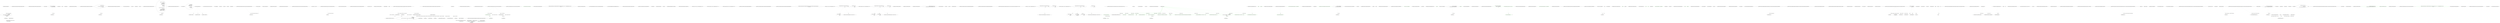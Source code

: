 digraph  {
n49 [label="HangFire.Redis.Tests.RedisConnectionFacts", span=""];
n50 [label="HangFire.Redis.RedisConnection", span=""];
n0 [cluster="HangFire.Redis.Tests.RedisConnectionFacts.GetStateData_ThrowsAnException_WhenJobIdIsNull()", label="Entry HangFire.Redis.Tests.RedisConnectionFacts.GetStateData_ThrowsAnException_WhenJobIdIsNull()", span="10-10"];
n1 [cluster="HangFire.Redis.Tests.RedisConnectionFacts.GetStateData_ThrowsAnException_WhenJobIdIsNull()", label="UseConnection(\r\n                connection => Assert.Throws<ArgumentNullException>(\r\n                    () => connection.GetStateData(null)))", span="12-14"];
n2 [cluster="HangFire.Redis.Tests.RedisConnectionFacts.GetStateData_ThrowsAnException_WhenJobIdIsNull()", label="Exit HangFire.Redis.Tests.RedisConnectionFacts.GetStateData_ThrowsAnException_WhenJobIdIsNull()", span="10-10"];
n3 [cluster="Unk.UseConnection", label="Entry Unk.UseConnection", span=""];
n4 [cluster="lambda expression", label="Entry lambda expression", span="13-14"];
n5 [cluster="lambda expression", label="Assert.Throws<ArgumentNullException>(\r\n                    () => connection.GetStateData(null))", span="13-14"];
n9 [cluster="lambda expression", label="connection.GetStateData(null)", span="14-14"];
n6 [cluster="lambda expression", label="Exit lambda expression", span="13-14"];
n7 [cluster="Unk.>", label="Entry Unk.>", span=""];
n8 [cluster="lambda expression", label="Entry lambda expression", span="14-14"];
n10 [cluster="lambda expression", label="Exit lambda expression", span="14-14"];
n11 [cluster="HangFire.Redis.RedisConnection.GetStateData(string)", label="Entry HangFire.Redis.RedisConnection.GetStateData(string)", span="205-205"];
n12 [cluster="HangFire.Redis.Tests.RedisConnectionFacts.GetStateData_ReturnsNull_WhenJobDoesNotExist()", label="Entry HangFire.Redis.Tests.RedisConnectionFacts.GetStateData_ReturnsNull_WhenJobDoesNotExist()", span="18-18"];
n13 [cluster="HangFire.Redis.Tests.RedisConnectionFacts.GetStateData_ReturnsNull_WhenJobDoesNotExist()", label="UseConnection(connection =>\r\n            {\r\n                var result = connection.GetStateData(''random-id'');\r\n                Assert.Null(result);\r\n            })", span="20-24"];
n14 [cluster="HangFire.Redis.Tests.RedisConnectionFacts.GetStateData_ReturnsNull_WhenJobDoesNotExist()", label="Exit HangFire.Redis.Tests.RedisConnectionFacts.GetStateData_ReturnsNull_WhenJobDoesNotExist()", span="18-18"];
n15 [cluster="lambda expression", label="Entry lambda expression", span="20-24"];
n16 [cluster="lambda expression", label="var result = connection.GetStateData(''random-id'')", span="22-22"];
n17 [cluster="lambda expression", label="Assert.Null(result)", span="23-23"];
n18 [cluster="lambda expression", label="Exit lambda expression", span="20-24"];
n19 [cluster="Unk.Null", label="Entry Unk.Null", span=""];
n20 [cluster="HangFire.Redis.Tests.RedisConnectionFacts.GetStateData_ReturnsCorrectResult()", label="Entry HangFire.Redis.Tests.RedisConnectionFacts.GetStateData_ReturnsCorrectResult()", span="28-28"];
n21 [cluster="HangFire.Redis.Tests.RedisConnectionFacts.GetStateData_ReturnsCorrectResult()", label="UseConnections((redis, connection) =>\r\n            {\r\n                redis.SetRangeInHash(\r\n                    ''hangfire:job:my-job:state'',\r\n                    new Dictionary<string, string>\r\n                    {\r\n                        { ''State'', ''Name'' },\r\n                        { ''Reason'', ''Reason'' },\r\n                        { ''Key'', ''Value'' }\r\n                    });\r\n\r\n                var result = connection.GetStateData(''my-job'');\r\n\r\n                Assert.NotNull(result);\r\n                Assert.Equal(''Name'', result.Name);\r\n                Assert.Equal(''Reason'', result.Reason);\r\n                Assert.Equal(''Value'', result.Data[''Key'']);\r\n            })", span="30-47"];
n22 [cluster="HangFire.Redis.Tests.RedisConnectionFacts.GetStateData_ReturnsCorrectResult()", label="Exit HangFire.Redis.Tests.RedisConnectionFacts.GetStateData_ReturnsCorrectResult()", span="28-28"];
n23 [cluster="Unk.UseConnections", label="Entry Unk.UseConnections", span=""];
n24 [cluster="lambda expression", label="Entry lambda expression", span="30-47"];
n25 [cluster="lambda expression", label="redis.SetRangeInHash(\r\n                    ''hangfire:job:my-job:state'',\r\n                    new Dictionary<string, string>\r\n                    {\r\n                        { ''State'', ''Name'' },\r\n                        { ''Reason'', ''Reason'' },\r\n                        { ''Key'', ''Value'' }\r\n                    })", span="32-39"];
n26 [cluster="lambda expression", label="var result = connection.GetStateData(''my-job'')", span="41-41"];
n32 [cluster="System.Collections.Generic.Dictionary<TKey, TValue>.Dictionary()", label="Entry System.Collections.Generic.Dictionary<TKey, TValue>.Dictionary()", span="0-0"];
n33 [cluster="Unk.SetRangeInHash", label="Entry Unk.SetRangeInHash", span=""];
n27 [cluster="lambda expression", label="Assert.NotNull(result)", span="43-43"];
n28 [cluster="lambda expression", label="Assert.Equal(''Name'', result.Name)", span="44-44"];
n29 [cluster="lambda expression", label="Assert.Equal(''Reason'', result.Reason)", span="45-45"];
n30 [cluster="lambda expression", label="Assert.Equal(''Value'', result.Data[''Key''])", span="46-46"];
n34 [cluster="Unk.NotNull", label="Entry Unk.NotNull", span=""];
n35 [cluster="Unk.Equal", label="Entry Unk.Equal", span=""];
n31 [cluster="lambda expression", label="Exit lambda expression", span="30-47"];
n36 [cluster="HangFire.Redis.Tests.RedisConnectionFacts.UseConnections(System.Action<IRedisClient, HangFire.Redis.RedisConnection>)", label="Entry HangFire.Redis.Tests.RedisConnectionFacts.UseConnections(System.Action<IRedisClient, HangFire.Redis.RedisConnection>)", span="50-50"];
n37 [cluster="HangFire.Redis.Tests.RedisConnectionFacts.UseConnections(System.Action<IRedisClient, HangFire.Redis.RedisConnection>)", label="var redis = RedisUtils.CreateClient()", span="52-52"];
n39 [cluster="HangFire.Redis.Tests.RedisConnectionFacts.UseConnections(System.Action<IRedisClient, HangFire.Redis.RedisConnection>)", label="action(redis, connection)", span="55-55"];
n38 [cluster="HangFire.Redis.Tests.RedisConnectionFacts.UseConnections(System.Action<IRedisClient, HangFire.Redis.RedisConnection>)", label="var connection = new RedisConnection(redis)", span="53-53"];
n41 [cluster="HangFire.Redis.Tests.RedisUtils.CreateClient()", label="Entry HangFire.Redis.Tests.RedisUtils.CreateClient()", span="15-15"];
n42 [cluster="HangFire.Redis.RedisConnection.RedisConnection(IRedisClient)", label="Entry HangFire.Redis.RedisConnection.RedisConnection(IRedisClient)", span="33-33"];
n40 [cluster="HangFire.Redis.Tests.RedisConnectionFacts.UseConnections(System.Action<IRedisClient, HangFire.Redis.RedisConnection>)", label="Exit HangFire.Redis.Tests.RedisConnectionFacts.UseConnections(System.Action<IRedisClient, HangFire.Redis.RedisConnection>)", span="50-50"];
n43 [cluster="System.Action<T1, T2>.Invoke(T1, T2)", label="Entry System.Action<T1, T2>.Invoke(T1, T2)", span="0-0"];
n44 [cluster="HangFire.Redis.Tests.RedisConnectionFacts.UseConnection(System.Action<HangFire.Redis.RedisConnection>)", label="Entry HangFire.Redis.Tests.RedisConnectionFacts.UseConnection(System.Action<HangFire.Redis.RedisConnection>)", span="59-59"];
n45 [cluster="HangFire.Redis.Tests.RedisConnectionFacts.UseConnection(System.Action<HangFire.Redis.RedisConnection>)", label="var connection = new RedisConnection(RedisUtils.CreateClient())", span="61-61"];
n46 [cluster="HangFire.Redis.Tests.RedisConnectionFacts.UseConnection(System.Action<HangFire.Redis.RedisConnection>)", label="action(connection)", span="63-63"];
n47 [cluster="HangFire.Redis.Tests.RedisConnectionFacts.UseConnection(System.Action<HangFire.Redis.RedisConnection>)", label="Exit HangFire.Redis.Tests.RedisConnectionFacts.UseConnection(System.Action<HangFire.Redis.RedisConnection>)", span="59-59"];
n48 [cluster="System.Action<T>.Invoke(T)", label="Entry System.Action<T>.Invoke(T)", span="0-0"];
m1_20 [cluster="HangFire.Tests.States.StatesFeature.ScenarioTearDown()", file="ClientJobDescriptor.cs", label="Exit HangFire.Tests.States.StatesFeature.ScenarioTearDown()", span="56-56"];
m1_30 [cluster="Hangfire.Server.BackgroundProcessExtensions.RunProcess(Hangfire.Server.ILongRunningProcess, Hangfire.Server.BackgroundProcessContext)", file="ClientJobDescriptor.cs", label=OperationCanceledException, span="77-77"];
m1_31 [cluster="Hangfire.Server.BackgroundProcessExtensions.RunProcess(Hangfire.Server.ILongRunningProcess, Hangfire.Server.BackgroundProcessContext)", file="ClientJobDescriptor.cs", label=Exception, span="80-80"];
m1_32 [cluster="Hangfire.Server.BackgroundProcessExtensions.RunProcess(Hangfire.Server.ILongRunningProcess, Hangfire.Server.BackgroundProcessContext)", file="ClientJobDescriptor.cs", label="logger.FatalException(\r\n                    String.Format(\r\n                        ''Fatal error occurred during execution of '{0}' component. It will be stopped. See the exception for details.'',\r\n                        process),\r\n                    ex)", span="82-86"];
m1_33 [cluster="Hangfire.Server.BackgroundProcessExtensions.RunProcess(Hangfire.Server.ILongRunningProcess, Hangfire.Server.BackgroundProcessContext)", file="ClientJobDescriptor.cs", label="logger.DebugFormat(''Server component '{0}' stopped.'', process)", span="89-89"];
m1_34 [cluster="Hangfire.Server.BackgroundProcessExtensions.RunProcess(Hangfire.Server.ILongRunningProcess, Hangfire.Server.BackgroundProcessContext)", file="ClientJobDescriptor.cs", label="Exit Hangfire.Server.BackgroundProcessExtensions.RunProcess(Hangfire.Server.ILongRunningProcess, Hangfire.Server.BackgroundProcessContext)", span="61-61"];
m1_35 [cluster="object.ToString()", file="ClientJobDescriptor.cs", label="Entry object.ToString()", span="0-0"];
m1_36 [cluster="Hangfire.Server.BackgroundProcessExtensions.TrySetThreadName(string)", file="ClientJobDescriptor.cs", label="Entry Hangfire.Server.BackgroundProcessExtensions.TrySetThreadName(string)", span="92-92"];
m1_37 [cluster="Hangfire.Logging.LogProvider.GetLogger(string)", file="ClientJobDescriptor.cs", label="Entry Hangfire.Logging.LogProvider.GetLogger(string)", span="363-363"];
m1_38 [cluster="Hangfire.Logging.ILog.DebugFormat(string, params object[])", file="ClientJobDescriptor.cs", label="Entry Hangfire.Logging.ILog.DebugFormat(string, params object[])", span="122-122"];
m1_25 [cluster="Hangfire.Server.BackgroundProcessExtensions.RunProcess(Hangfire.Server.ILongRunningProcess, Hangfire.Server.BackgroundProcessContext)", file="ClientJobDescriptor.cs", label="Entry Hangfire.Server.BackgroundProcessExtensions.RunProcess(Hangfire.Server.ILongRunningProcess, Hangfire.Server.BackgroundProcessContext)", span="61-61"];
m1_29 [cluster="Hangfire.Server.BackgroundProcessExtensions.RunProcess(Hangfire.Server.ILongRunningProcess, Hangfire.Server.BackgroundProcessContext)", file="ClientJobDescriptor.cs", label="process.Execute(context)", span="75-75"];
m1_0 [cluster="HangFire.Tests.States.StatesFeature.FeatureSetup(Microsoft.VisualStudio.TestTools.UnitTesting.TestContext)", file="ClientJobDescriptor.cs", label="Entry HangFire.Tests.States.StatesFeature.FeatureSetup(Microsoft.VisualStudio.TestTools.UnitTesting.TestContext)", span="30-30"];
m1_6 [cluster="TechTalk.SpecFlow.FeatureInfo.cstr", color=green, community=0, file="ClientJobDescriptor.cs", label="Entry TechTalk.SpecFlow.FeatureInfo.cstr", prediction=0, span=""];
m1_4 [cluster="HangFire.Tests.States.StatesFeature.FeatureSetup(Microsoft.VisualStudio.TestTools.UnitTesting.TestContext)", file="ClientJobDescriptor.cs", label="Exit HangFire.Tests.States.StatesFeature.FeatureSetup(Microsoft.VisualStudio.TestTools.UnitTesting.TestContext)", span="30-30"];
m1_7 [cluster="System.Globalization.CultureInfo.CultureInfo(string)", color=green, community=0, file="ClientJobDescriptor.cs", label="Entry System.Globalization.CultureInfo.CultureInfo(string)", prediction=1, span="0-0"];
m1_8 [cluster="Unk.OnFeatureStart", file="ClientJobDescriptor.cs", label="Entry Unk.OnFeatureStart", span=""];
m1_1 [cluster="HangFire.Tests.States.StatesFeature.FeatureSetup(Microsoft.VisualStudio.TestTools.UnitTesting.TestContext)", file="ClientJobDescriptor.cs", label="testRunner = TechTalk.SpecFlow.TestRunnerManager.GetTestRunner()", span="32-32"];
m1_3 [cluster="HangFire.Tests.States.StatesFeature.FeatureSetup(Microsoft.VisualStudio.TestTools.UnitTesting.TestContext)", file="ClientJobDescriptor.cs", label="testRunner.OnFeatureStart(featureInfo)", span="35-35"];
m1_5 [cluster="Unk.GetTestRunner", file="ClientJobDescriptor.cs", label="Entry Unk.GetTestRunner", span=""];
m1_2 [cluster="HangFire.Tests.States.StatesFeature.FeatureSetup(Microsoft.VisualStudio.TestTools.UnitTesting.TestContext)", file="ClientJobDescriptor.cs", label="TechTalk.SpecFlow.FeatureInfo featureInfo = new TechTalk.SpecFlow.FeatureInfo(new System.Globalization.CultureInfo(''en-US''), ''States'', '''', ProgrammingLanguage.CSharp, new string[] {\r\n                        ''redis''})", span="33-34"];
m1_9 [cluster="HangFire.Tests.States.StatesFeature.FeatureTearDown()", file="ClientJobDescriptor.cs", label="Entry HangFire.Tests.States.StatesFeature.FeatureTearDown()", span="39-39"];
m1_21 [cluster="System.Threading.Tasks.TaskFactory.StartNew(System.Action, System.Threading.Tasks.TaskCreationOptions)", file="ClientJobDescriptor.cs", label="Entry System.Threading.Tasks.TaskFactory.StartNew(System.Action, System.Threading.Tasks.TaskCreationOptions)", span="0-0"];
m1_10 [cluster="System.ArgumentOutOfRangeException.ArgumentOutOfRangeException(string, string)", file="ClientJobDescriptor.cs", label="Entry System.ArgumentOutOfRangeException.ArgumentOutOfRangeException(string, string)", span="0-0"];
m1_11 [cluster="Hangfire.Server.IBackgroundProcess.Execute(Hangfire.Server.BackgroundProcessContext)", file="ClientJobDescriptor.cs", label="Entry Hangfire.Server.IBackgroundProcess.Execute(Hangfire.Server.BackgroundProcessContext)", span="24-24"];
m1_12 [cluster="Hangfire.Server.IServerComponent.Execute(System.Threading.CancellationToken)", file="ClientJobDescriptor.cs", label="Entry Hangfire.Server.IServerComponent.Execute(System.Threading.CancellationToken)", span="22-22"];
m1_22 [cluster="lambda expression", file="ClientJobDescriptor.cs", label="Entry lambda expression", span="57-57"];
m1_23 [cluster="lambda expression", file="ClientJobDescriptor.cs", label="RunProcess(process, context)", span="57-57"];
m1_24 [cluster="lambda expression", file="ClientJobDescriptor.cs", label="Exit lambda expression", span="57-57"];
m1_39 [cluster="TechTalk.SpecFlow.ScenarioInfo.cstr", file="ClientJobDescriptor.cs", label="Entry TechTalk.SpecFlow.ScenarioInfo.cstr", span=""];
m1_40 [cluster="Unk.Given", file="ClientJobDescriptor.cs", label="Entry Unk.Given", span=""];
m1_41 [cluster="Hangfire.Logging.ILog.FatalException(string, System.Exception)", file="ClientJobDescriptor.cs", label="Entry Hangfire.Logging.ILog.FatalException(string, System.Exception)", span="188-188"];
m1_44 [cluster="Hangfire.Server.BackgroundProcessExtensions.TrySetThreadName(string)", file="ClientJobDescriptor.cs", label="Exit Hangfire.Server.BackgroundProcessExtensions.TrySetThreadName(string)", span="92-92"];
m1_45 [cluster="HangFire.Tests.States.StatesFeature.StateSApplyMethodIsBeingCalledWhileApplyingTheState()", file="ClientJobDescriptor.cs", label="Hangfire.Server.ILongRunningProcess", span=""];
m1_46 [cluster="HangFire.Tests.States.StatesFeature.StateSApplyMethodIsBeingCalledWhileApplyingTheState()", file="ClientJobDescriptor.cs", label="Hangfire.Server.BackgroundProcessContext", span=""];
m1_47 [cluster="HangFire.Tests.States.StatesFeature.StateSApplyMethodIsBeingCalledWhileApplyingTheState()", file="ClientJobDescriptor.cs", label="testRunner.Given(''a \'Test\' state'', ((string)(null)), ((TechTalk.SpecFlow.Table)(null)), ''Given '')", span="102-102"];
m1_48 [cluster="HangFire.Tests.States.StatesFeature.StateSApplyMethodIsBeingCalledWhileApplyingTheState()", file="ClientJobDescriptor.cs", label="testRunner.When(''I apply the state'', ((string)(null)), ((TechTalk.SpecFlow.Table)(null)), ''When '')", span="104-104"];
m1_49 [cluster="HangFire.Tests.States.StatesFeature.StateSApplyMethodIsBeingCalledWhileApplyingTheState()", file="ClientJobDescriptor.cs", label="testRunner.Then(''Apply method has called'', ((string)(null)), ((TechTalk.SpecFlow.Table)(null)), ''Then '')", span="106-106"];
m1_50 [cluster="HangFire.Tests.States.StatesFeature.StateSApplyMethodIsBeingCalledWhileApplyingTheState()", file="ClientJobDescriptor.cs", label="this.ScenarioCleanup()", span="108-108"];
m1_51 [cluster="HangFire.Tests.States.StatesFeature.StateSApplyMethodIsBeingCalledWhileApplyingTheState()", file="ClientJobDescriptor.cs", label="Exit HangFire.Tests.States.StatesFeature.StateSApplyMethodIsBeingCalledWhileApplyingTheState()", span="96-96"];
m1_67 [cluster="HangFire.Tests.States.StatesFeature.TheJobSStateEntryShouldContainTheCorrespondingValuesAfterApplyingTheState()", file="ClientJobDescriptor.cs", label="Exit HangFire.Tests.States.StatesFeature.TheJobSStateEntryShouldContainTheCorrespondingValuesAfterApplyingTheState()", span="116-116"];
m1_52 [cluster="HangFire.Tests.States.StatesFeature.TheJobSStateEntryShouldContainTheCorrespondingValuesAfterApplyingTheState()", file="ClientJobDescriptor.cs", label="Entry HangFire.Tests.States.StatesFeature.TheJobSStateEntryShouldContainTheCorrespondingValuesAfterApplyingTheState()", span="116-116"];
m1_53 [cluster="HangFire.Tests.States.StatesFeature.TheJobSStateEntryShouldContainTheCorrespondingValuesAfterApplyingTheState()", file="ClientJobDescriptor.cs", label="TechTalk.SpecFlow.ScenarioInfo scenarioInfo = new TechTalk.SpecFlow.ScenarioInfo(''The job\'s state entry should contain the corresponding values after applying the '' +\r\n                    ''state'', ((string[])(null)))", span="118-119"];
m1_54 [cluster="HangFire.Tests.States.StatesFeature.TheJobSStateEntryShouldContainTheCorrespondingValuesAfterApplyingTheState()", file="ClientJobDescriptor.cs", label="this.ScenarioSetup(scenarioInfo)", span="121-121"];
m1_55 [cluster="HangFire.Tests.States.StatesFeature.TheJobSStateEntryShouldContainTheCorrespondingValuesAfterApplyingTheState()", file="ClientJobDescriptor.cs", label="testRunner.Given(''a job'', ((string)(null)), ((TechTalk.SpecFlow.Table)(null)), ''Given '')", span="123-123"];
m1_56 [cluster="HangFire.Tests.States.StatesFeature.TheJobSStateEntryShouldContainTheCorrespondingValuesAfterApplyingTheState()", file="ClientJobDescriptor.cs", label="TechTalk.SpecFlow.Table table1 = new TechTalk.SpecFlow.Table(new string[] {\r\n                        ''Name'',\r\n                        ''Value''})", span="125-127"];
m1_57 [cluster="HangFire.Tests.States.StatesFeature.TheJobSStateEntryShouldContainTheCorrespondingValuesAfterApplyingTheState()", file="ClientJobDescriptor.cs", label="table1.AddRow(new string[] {\r\n                        ''Property1'',\r\n                        ''Value1''})", span="128-130"];
m1_58 [cluster="HangFire.Tests.States.StatesFeature.TheJobSStateEntryShouldContainTheCorrespondingValuesAfterApplyingTheState()", file="ClientJobDescriptor.cs", label="table1.AddRow(new string[] {\r\n                        ''Property2'',\r\n                        ''Value2''})", span="131-133"];
m1_59 [cluster="HangFire.Tests.States.StatesFeature.TheJobSStateEntryShouldContainTheCorrespondingValuesAfterApplyingTheState()", file="ClientJobDescriptor.cs", label="testRunner.And(''a \'Test\' state with the following properties:'', ((string)(null)), table1, ''And '')", span="135-135"];
m1_60 [cluster="HangFire.Tests.States.StatesFeature.TheJobSStateEntryShouldContainTheCorrespondingValuesAfterApplyingTheState()", file="ClientJobDescriptor.cs", label="testRunner.When(''I apply the state'', ((string)(null)), ((TechTalk.SpecFlow.Table)(null)), ''When '')", span="137-137"];
m1_61 [cluster="HangFire.Tests.States.StatesFeature.TheJobSStateEntryShouldContainTheCorrespondingValuesAfterApplyingTheState()", file="ClientJobDescriptor.cs", label="TechTalk.SpecFlow.Table table2 = new TechTalk.SpecFlow.Table(new string[] {\r\n                        ''Name'',\r\n                        ''Value''})", span="139-141"];
m1_62 [cluster="HangFire.Tests.States.StatesFeature.TheJobSStateEntryShouldContainTheCorrespondingValuesAfterApplyingTheState()", file="ClientJobDescriptor.cs", label="table2.AddRow(new string[] {\r\n                        ''State'',\r\n                        ''Test''})", span="142-144"];
m1_63 [cluster="HangFire.Tests.States.StatesFeature.TheJobSStateEntryShouldContainTheCorrespondingValuesAfterApplyingTheState()", file="ClientJobDescriptor.cs", label="table2.AddRow(new string[] {\r\n                        ''Property1'',\r\n                        ''Value1''})", span="145-147"];
m1_64 [cluster="HangFire.Tests.States.StatesFeature.TheJobSStateEntryShouldContainTheCorrespondingValuesAfterApplyingTheState()", file="ClientJobDescriptor.cs", label="table2.AddRow(new string[] {\r\n                        ''Property2'',\r\n                        ''Value2''})", span="148-150"];
m1_65 [cluster="HangFire.Tests.States.StatesFeature.TheJobSStateEntryShouldContainTheCorrespondingValuesAfterApplyingTheState()", file="ClientJobDescriptor.cs", label="testRunner.Then(''the job\'s state entry contains the following items:'', ((string)(null)), table2, ''Then '')", span="152-152"];
m1_66 [cluster="HangFire.Tests.States.StatesFeature.TheJobSStateEntryShouldContainTheCorrespondingValuesAfterApplyingTheState()", file="ClientJobDescriptor.cs", label="this.ScenarioCleanup()", span="154-154"];
m1_26 [cluster="HangFire.Tests.States.StatesFeature.ScenarioCleanup()", file="ClientJobDescriptor.cs", label="Entry HangFire.Tests.States.StatesFeature.ScenarioCleanup()", span="66-66"];
m1_27 [cluster="HangFire.Tests.States.StatesFeature.ScenarioCleanup()", file="ClientJobDescriptor.cs", label="testRunner.CollectScenarioErrors()", span="68-68"];
m1_28 [cluster="HangFire.Tests.States.StatesFeature.ScenarioCleanup()", file="ClientJobDescriptor.cs", label="Exit HangFire.Tests.States.StatesFeature.ScenarioCleanup()", span="66-66"];
m1_13 [cluster="Hangfire.Server.BackgroundProcessExtensions.CreateTask(Hangfire.Server.ILongRunningProcess, Hangfire.Server.BackgroundProcessContext)", file="ClientJobDescriptor.cs", label="Entry Hangfire.Server.BackgroundProcessExtensions.CreateTask(Hangfire.Server.ILongRunningProcess, Hangfire.Server.BackgroundProcessContext)", span="48-48"];
m1_17 [cluster="HangFire.Tests.States.StatesFeature.TestInitialize()", file="ClientJobDescriptor.cs", label="Exit HangFire.Tests.States.StatesFeature.TestInitialize()", span="46-46"];
m1_16 [cluster="HangFire.Tests.States.StatesFeature.TestInitialize()", file="ClientJobDescriptor.cs", label="HangFire.Tests.States.StatesFeature.FeatureSetup(null)", span="51-51"];
m1_14 [cluster="HangFire.Tests.States.StatesFeature.TestInitialize()", file="ClientJobDescriptor.cs", label="Entry HangFire.Tests.States.StatesFeature.TestInitialize()", span="46-46"];
m1_18 [cluster="HangFire.Tests.States.StatesFeature.ScenarioTearDown()", file="ClientJobDescriptor.cs", label="Entry HangFire.Tests.States.StatesFeature.ScenarioTearDown()", span="56-56"];
m1_15 [cluster="HangFire.Tests.States.StatesFeature.TestInitialize()", file="ClientJobDescriptor.cs", label="((TechTalk.SpecFlow.FeatureContext.Current != null) \r\n                        && (TechTalk.SpecFlow.FeatureContext.Current.FeatureInfo.Title != ''States''))", span="48-49"];
m1_42 [cluster="Hangfire.Server.BackgroundProcessExtensions.TrySetThreadName(string)", file="ClientJobDescriptor.cs", label="Thread.CurrentThread.Name = name", span="96-96"];
m1_69 [cluster="Unk.AddRow", file="ClientJobDescriptor.cs", label="Entry Unk.AddRow", span=""];
m1_43 [cluster="Unk.Then", file="ClientJobDescriptor.cs", label="Entry Unk.Then", span=""];
m1_68 [cluster="TechTalk.SpecFlow.Table.cstr", file="ClientJobDescriptor.cs", label="Entry TechTalk.SpecFlow.Table.cstr", span=""];
m1_85 [cluster="HangFire.Tests.States.StatesFeature.TheJobSHistoryListShouldContainTheHistoryEntryAfterApplyingTheState()", file="ClientJobDescriptor.cs", label="Exit HangFire.Tests.States.StatesFeature.TheJobSHistoryListShouldContainTheHistoryEntryAfterApplyingTheState()", span="161-161"];
m1_70 [cluster="HangFire.Tests.States.StatesFeature.TheJobSHistoryListShouldContainTheHistoryEntryAfterApplyingTheState()", file="ClientJobDescriptor.cs", label="Entry HangFire.Tests.States.StatesFeature.TheJobSHistoryListShouldContainTheHistoryEntryAfterApplyingTheState()", span="161-161"];
m1_71 [cluster="HangFire.Tests.States.StatesFeature.TheJobSHistoryListShouldContainTheHistoryEntryAfterApplyingTheState()", file="ClientJobDescriptor.cs", label="TechTalk.SpecFlow.ScenarioInfo scenarioInfo = new TechTalk.SpecFlow.ScenarioInfo(''The job\'s history list should contain the history entry after applying the state'', ((string[])(null)))", span="163-163"];
m1_72 [cluster="HangFire.Tests.States.StatesFeature.TheJobSHistoryListShouldContainTheHistoryEntryAfterApplyingTheState()", file="ClientJobDescriptor.cs", label="this.ScenarioSetup(scenarioInfo)", span="165-165"];
m1_73 [cluster="HangFire.Tests.States.StatesFeature.TheJobSHistoryListShouldContainTheHistoryEntryAfterApplyingTheState()", file="ClientJobDescriptor.cs", label="testRunner.Given(''a job'', ((string)(null)), ((TechTalk.SpecFlow.Table)(null)), ''Given '')", span="167-167"];
m1_74 [cluster="HangFire.Tests.States.StatesFeature.TheJobSHistoryListShouldContainTheHistoryEntryAfterApplyingTheState()", file="ClientJobDescriptor.cs", label="TechTalk.SpecFlow.Table table3 = new TechTalk.SpecFlow.Table(new string[] {\r\n                        ''Name'',\r\n                        ''Value''})", span="169-171"];
m1_75 [cluster="HangFire.Tests.States.StatesFeature.TheJobSHistoryListShouldContainTheHistoryEntryAfterApplyingTheState()", file="ClientJobDescriptor.cs", label="table3.AddRow(new string[] {\r\n                        ''Property'',\r\n                        ''Value''})", span="172-174"];
m1_76 [cluster="HangFire.Tests.States.StatesFeature.TheJobSHistoryListShouldContainTheHistoryEntryAfterApplyingTheState()", file="ClientJobDescriptor.cs", label="testRunner.And(''a \'Test\' state with the following properties:'', ((string)(null)), table3, ''And '')", span="176-176"];
m1_77 [cluster="HangFire.Tests.States.StatesFeature.TheJobSHistoryListShouldContainTheHistoryEntryAfterApplyingTheState()", file="ClientJobDescriptor.cs", label="testRunner.When(''I apply the state'', ((string)(null)), ((TechTalk.SpecFlow.Table)(null)), ''When '')", span="178-178"];
m1_78 [cluster="HangFire.Tests.States.StatesFeature.TheJobSHistoryListShouldContainTheHistoryEntryAfterApplyingTheState()", file="ClientJobDescriptor.cs", label="TechTalk.SpecFlow.Table table4 = new TechTalk.SpecFlow.Table(new string[] {\r\n                        ''Name'',\r\n                        ''Value''})", span="180-182"];
m1_79 [cluster="HangFire.Tests.States.StatesFeature.TheJobSHistoryListShouldContainTheHistoryEntryAfterApplyingTheState()", file="ClientJobDescriptor.cs", label="table4.AddRow(new string[] {\r\n                        ''State'',\r\n                        ''Test''})", span="183-185"];
m1_80 [cluster="HangFire.Tests.States.StatesFeature.TheJobSHistoryListShouldContainTheHistoryEntryAfterApplyingTheState()", file="ClientJobDescriptor.cs", label="table4.AddRow(new string[] {\r\n                        ''Reason'',\r\n                        ''SomeReason''})", span="186-188"];
m1_81 [cluster="HangFire.Tests.States.StatesFeature.TheJobSHistoryListShouldContainTheHistoryEntryAfterApplyingTheState()", file="ClientJobDescriptor.cs", label="table4.AddRow(new string[] {\r\n                        ''CreatedAt'',\r\n                        ''<UtcNow timestamp>''})", span="189-191"];
m1_82 [cluster="HangFire.Tests.States.StatesFeature.TheJobSHistoryListShouldContainTheHistoryEntryAfterApplyingTheState()", file="ClientJobDescriptor.cs", label="table4.AddRow(new string[] {\r\n                        ''Property'',\r\n                        ''Value''})", span="192-194"];
m1_83 [cluster="HangFire.Tests.States.StatesFeature.TheJobSHistoryListShouldContainTheHistoryEntryAfterApplyingTheState()", file="ClientJobDescriptor.cs", label="testRunner.Then(''the last history entry contains the following items:'', ((string)(null)), table4, ''Then '')", span="196-196"];
m1_84 [cluster="HangFire.Tests.States.StatesFeature.TheJobSHistoryListShouldContainTheHistoryEntryAfterApplyingTheState()", file="ClientJobDescriptor.cs", label="this.ScenarioCleanup()", span="198-198"];
m1_86 [file="ClientJobDescriptor.cs", label="HangFire.Tests.States.StatesFeature", span=""];
m2_49 [cluster="HangFire.Client.JobClient.CreateJob(string, System.Type, HangFire.States.JobState, System.Collections.Generic.IDictionary<string, string>)", file="ClientSteps.cs", label="Entry HangFire.Client.JobClient.CreateJob(string, System.Type, HangFire.States.JobState, System.Collections.Generic.IDictionary<string, string>)", span="33-33"];
m2_85 [cluster="Unk.Apply", file="ClientSteps.cs", label="Entry Unk.Apply", span=""];
m2_64 [cluster="Unk.GetAllEntriesFromHash", file="ClientSteps.cs", label="Entry Unk.GetAllEntriesFromHash", span=""];
m2_59 [cluster="Unk.IsTrue", file="ClientSteps.cs", label="Entry Unk.IsTrue", span=""];
m2_34 [cluster="HangFire.Tests.ClientSteps.WhenICreateAJobWithAnEmptyId()", file="ClientSteps.cs", label="Entry HangFire.Tests.ClientSteps.WhenICreateAJobWithAnEmptyId()", span="49-49"];
m2_35 [cluster="HangFire.Tests.ClientSteps.WhenICreateAJobWithAnEmptyId()", color=green, community=0, file="ClientSteps.cs", label="_client.CreateJob(null, typeof (TestJob), new Mock<JobState>(''1'').Object, null)", prediction=2, span="53-53"];
m2_36 [cluster="HangFire.Tests.ClientSteps.WhenICreateAJobWithAnEmptyId()", color=green, community=1, file="ClientSteps.cs", label=Exception, prediction=3, span="55-55"];
m2_37 [cluster="HangFire.Tests.ClientSteps.WhenICreateAJobWithAnEmptyId()", color=green, community=0, file="ClientSteps.cs", label="_exception = ex", prediction=4, span="57-57"];
m2_38 [cluster="HangFire.Tests.ClientSteps.WhenICreateAJobWithAnEmptyId()", file="ClientSteps.cs", label="Exit HangFire.Tests.ClientSteps.WhenICreateAJobWithAnEmptyId()", span="49-49"];
m2_60 [cluster="HangFire.Tests.ClientSteps.ThenItHasTheFollowingParameters(Table)", file="ClientSteps.cs", label="Entry HangFire.Tests.ClientSteps.ThenItHasTheFollowingParameters(Table)", span="107-107"];
m2_61 [cluster="HangFire.Tests.ClientSteps.ThenItHasTheFollowingParameters(Table)", color=green, community=0, file="ClientSteps.cs", label="var job = Redis.Client.GetAllEntriesFromHash(''hangfire:job:'' + JobSteps.DefaultJobId)", prediction=5, span="109-109"];
m2_62 [cluster="HangFire.Tests.ClientSteps.ThenItHasTheFollowingParameters(Table)", color=green, community=0, file="ClientSteps.cs", label="DictionaryAssert.ContainsFollowingItems(table, job)", prediction=6, span="110-110"];
m2_63 [cluster="HangFire.Tests.ClientSteps.ThenItHasTheFollowingParameters(Table)", file="ClientSteps.cs", label="Exit HangFire.Tests.ClientSteps.ThenItHasTheFollowingParameters(Table)", span="107-107"];
m2_22 [cluster="lambda expression", file="ClientSteps.cs", label="Exit lambda expression", span="28-28"];
m2_23 [cluster="System.TimeSpan.FromSeconds(double)", color=green, community=0, file="ClientSteps.cs", label="Entry System.TimeSpan.FromSeconds(double)", prediction=2, span="0-0"];
m2_24 [cluster="HangFire.SqlServer.Tests.StorageOptionsFacts.Set_QueuePollInterval_SetsTheValue()", color=green, community=0, file="ClientSteps.cs", label="Entry HangFire.SqlServer.Tests.StorageOptionsFacts.Set_QueuePollInterval_SetsTheValue()", prediction=8, span="32-32"];
m2_10 [cluster="HangFire.SqlServer.Tests.StorageOptionsFacts.Set_QueuePollInterval_ShouldThrowAnException_WhenGivenIntervalIsEqualToZero()", file="ClientSteps.cs", label="Assert.Throws<ArgumentException>(\r\n                () => options.QueuePollInterval = TimeSpan.Zero)", span="19-20"];
m2_77 [cluster="System.Collections.Generic.Dictionary<TKey, TValue>.ContainsKey(TKey)", file="ClientSteps.cs", label="Entry System.Collections.Generic.Dictionary<TKey, TValue>.ContainsKey(TKey)", span="0-0"];
m2_12 [cluster="Unk.Returns", file="ClientSteps.cs", label="Entry Unk.Returns", span=""];
m2_50 [cluster="HangFire.Tests.ClientSteps.WhenICreateAJobWithTheIncorrectType()", file="ClientSteps.cs", label="Entry HangFire.Tests.ClientSteps.WhenICreateAJobWithTheIncorrectType()", span="88-88"];
m2_51 [cluster="HangFire.Tests.ClientSteps.WhenICreateAJobWithTheIncorrectType()", file="ClientSteps.cs", label="_client.CreateJob(JobSteps.DefaultJobId, typeof(ClientSteps), null, null)", span="92-92"];
m2_53 [cluster="HangFire.Tests.ClientSteps.WhenICreateAJobWithTheIncorrectType()", file="ClientSteps.cs", label="_exception = ex", span="96-96"];
m2_52 [cluster="HangFire.Tests.ClientSteps.WhenICreateAJobWithTheIncorrectType()", file="ClientSteps.cs", label=Exception, span="94-94"];
m2_54 [cluster="HangFire.Tests.ClientSteps.WhenICreateAJobWithTheIncorrectType()", file="ClientSteps.cs", label="Exit HangFire.Tests.ClientSteps.WhenICreateAJobWithTheIncorrectType()", span="88-88"];
m2_0 [cluster="HangFire.SqlServer.Tests.StorageOptionsFacts.Ctor_SetsTheDefaultOptions()", file="ClientSteps.cs", label="Entry HangFire.SqlServer.Tests.StorageOptionsFacts.Ctor_SetsTheDefaultOptions()", span="8-8"];
m2_1 [cluster="HangFire.SqlServer.Tests.StorageOptionsFacts.Ctor_SetsTheDefaultOptions()", color=green, community=0, file="ClientSteps.cs", label="var options = new SqlServerStorageOptions()", prediction=9, span="10-10"];
m2_2 [cluster="HangFire.SqlServer.Tests.StorageOptionsFacts.Ctor_SetsTheDefaultOptions()", file="ClientSteps.cs", label="Assert.NotEqual(0, options.QueuePollInterval.TotalSeconds)", span="11-11"];
m2_76 [cluster="Unk.AreEqual", file="ClientSteps.cs", label="Entry Unk.AreEqual", span=""];
m2_86 [cluster="HangFire.Tests.ClientSteps.ThenAnExceptionIsThrown(string)", file="ClientSteps.cs", label="Entry HangFire.Tests.ClientSteps.ThenAnExceptionIsThrown(string)", span="138-138"];
m2_87 [cluster="HangFire.Tests.ClientSteps.ThenAnExceptionIsThrown(string)", color=green, community=0, file="ClientSteps.cs", label="Assert.IsNotNull(_exception)", prediction=2, span="140-140"];
m2_88 [cluster="HangFire.Tests.ClientSteps.ThenAnExceptionIsThrown(string)", color=green, community=0, file="ClientSteps.cs", label="Assert.IsInstanceOfType(_exception, Type.GetType(exceptionType, true))", prediction=2, span="141-141"];
m2_89 [cluster="HangFire.Tests.ClientSteps.ThenAnExceptionIsThrown(string)", file="ClientSteps.cs", label="Exit HangFire.Tests.ClientSteps.ThenAnExceptionIsThrown(string)", span="138-138"];
m2_16 [cluster="lambda expression", color=green, community=0, file="ClientSteps.cs", label="x.StateName", prediction=12, span="31-31"];
m2_17 [cluster="HangFire.SqlServer.Tests.StorageOptionsFacts.Set_QueuePollInterval_ShouldThrowAnException_WhenGivenIntervalIsNegative()", file="ClientSteps.cs", label="var options = new SqlServerStorageOptions()", span="26-26"];
m2_18 [cluster="HangFire.SqlServer.Tests.StorageOptionsFacts.Set_QueuePollInterval_ShouldThrowAnException_WhenGivenIntervalIsNegative()", file="ClientSteps.cs", label="Assert.Throws<ArgumentException>(\r\n                () => options.QueuePollInterval = TimeSpan.FromSeconds(-1))", span="27-28"];
m2_19 [cluster="lambda expression", color=green, community=0, file="ClientSteps.cs", label="x.GetProperties()", prediction=13, span="32-32"];
m2_28 [cluster="lambda expression", file="ClientSteps.cs", label="Entry lambda expression", span="44-44"];
m2_3 [cluster="HangFire.SqlServer.Tests.StorageOptionsFacts.Ctor_SetsTheDefaultOptions()", file="ClientSteps.cs", label="Assert.True(options.PrepareSchemaIfNecessary)", span="12-12"];
m2_21 [cluster="lambda expression", file="ClientSteps.cs", label="options.QueuePollInterval = TimeSpan.FromSeconds(-1)", span="28-28"];
m2_13 [cluster="lambda expression", file="ClientSteps.cs", label="Entry lambda expression", span="20-20"];
m2_66 [cluster="HangFire.Tests.ClientSteps.ThenTheJobContainsAllOfTheAboveArguments()", file="ClientSteps.cs", label="Entry HangFire.Tests.ClientSteps.ThenTheJobContainsAllOfTheAboveArguments()", span="114-114"];
m2_67 [cluster="HangFire.Tests.ClientSteps.ThenTheJobContainsAllOfTheAboveArguments()", color=green, community=0, file="ClientSteps.cs", label="var argsJson = Redis.Client.GetValueFromHash(\r\n                ''hangfire:job:'' + JobSteps.DefaultJobId,\r\n                ''Args'')", prediction=14, span="116-118"];
m2_68 [cluster="HangFire.Tests.ClientSteps.ThenTheJobContainsAllOfTheAboveArguments()", color=green, community=0, file="ClientSteps.cs", label="var args = JobHelper.FromJson<Dictionary<string, string>>(argsJson)", prediction=15, span="119-119"];
m2_69 [cluster="HangFire.Tests.ClientSteps.ThenTheJobContainsAllOfTheAboveArguments()", color=green, community=0, file="ClientSteps.cs", label="Assert.AreEqual(_arguments.Count, args.Count)", prediction=2, span="121-121"];
m2_71 [cluster="HangFire.Tests.ClientSteps.ThenTheJobContainsAllOfTheAboveArguments()", color=green, community=0, file="ClientSteps.cs", label="Assert.IsTrue(args.ContainsKey(pair.Key))", prediction=15, span="124-124"];
m2_70 [cluster="HangFire.Tests.ClientSteps.ThenTheJobContainsAllOfTheAboveArguments()", color=green, community=0, file="ClientSteps.cs", label=_arguments, prediction=2, span="122-122"];
m2_72 [cluster="HangFire.Tests.ClientSteps.ThenTheJobContainsAllOfTheAboveArguments()", color=green, community=0, file="ClientSteps.cs", label="Assert.AreEqual(_arguments[pair.Key], pair.Value)", prediction=2, span="125-125"];
m2_73 [cluster="HangFire.Tests.ClientSteps.ThenTheJobContainsAllOfTheAboveArguments()", file="ClientSteps.cs", label="Exit HangFire.Tests.ClientSteps.ThenTheJobContainsAllOfTheAboveArguments()", span="114-114"];
m2_55 [cluster="HangFire.Tests.ClientSteps.ThenTheStorageContainsIt()", file="ClientSteps.cs", label="Entry HangFire.Tests.ClientSteps.ThenTheStorageContainsIt()", span="101-101"];
m2_56 [cluster="HangFire.Tests.ClientSteps.ThenTheStorageContainsIt()", color=green, community=0, file="ClientSteps.cs", label="Assert.IsTrue(Redis.Client.ContainsKey(''hangfire:job:'' + JobSteps.DefaultJobId))", prediction=20, span="103-103"];
m2_57 [cluster="HangFire.Tests.ClientSteps.ThenTheStorageContainsIt()", file="ClientSteps.cs", label="Exit HangFire.Tests.ClientSteps.ThenTheStorageContainsIt()", span="101-101"];
m2_11 [cluster="HangFire.SqlServer.Tests.StorageOptionsFacts.Set_QueuePollInterval_ShouldThrowAnException_WhenGivenIntervalIsEqualToZero()", file="ClientSteps.cs", label="Exit HangFire.SqlServer.Tests.StorageOptionsFacts.Set_QueuePollInterval_ShouldThrowAnException_WhenGivenIntervalIsEqualToZero()", span="16-16"];
m2_6 [cluster="HangFire.Tests.ClientSteps.WhenICreateAJob()", color=green, community=0, file="ClientSteps.cs", label="_stateMock.Setup(x => x.StateName).Returns(''Test'')", prediction=2, span="31-31"];
m2_4 [cluster="HangFire.SqlServer.Tests.StorageOptionsFacts.Ctor_SetsTheDefaultOptions()", file="ClientSteps.cs", label="Exit HangFire.SqlServer.Tests.StorageOptionsFacts.Ctor_SetsTheDefaultOptions()", span="8-8"];
m2_5 [cluster="HangFire.SqlServer.SqlServerStorageOptions.SqlServerStorageOptions()", color=green, community=0, file="ClientSteps.cs", label="Entry HangFire.SqlServer.SqlServerStorageOptions.SqlServerStorageOptions()", prediction=2, span="24-24"];
m2_7 [cluster="Unk.True", color=green, community=0, file="ClientSteps.cs", label="Entry Unk.True", prediction=2, span=""];
m2_8 [cluster="HangFire.SqlServer.Tests.StorageOptionsFacts.Set_QueuePollInterval_ShouldThrowAnException_WhenGivenIntervalIsEqualToZero()", color=green, community=0, file="ClientSteps.cs", label="Entry HangFire.SqlServer.Tests.StorageOptionsFacts.Set_QueuePollInterval_ShouldThrowAnException_WhenGivenIntervalIsEqualToZero()", prediction=2, span="16-16"];
m2_9 [cluster="HangFire.SqlServer.Tests.StorageOptionsFacts.Set_QueuePollInterval_ShouldThrowAnException_WhenGivenIntervalIsEqualToZero()", file="ClientSteps.cs", label="var options = new SqlServerStorageOptions()", span="18-18"];
m2_92 [cluster="Unk.IsInstanceOfType", file="ClientSteps.cs", label="Entry Unk.IsInstanceOfType", span=""];
m2_39 [cluster="HangFire.Tests.ClientSteps.WhenICreateAJobWithNullType()", file="ClientSteps.cs", label="Entry HangFire.Tests.ClientSteps.WhenICreateAJobWithNullType()", span="62-62"];
m2_40 [cluster="HangFire.Tests.ClientSteps.WhenICreateAJobWithNullType()", color=green, community=0, file="ClientSteps.cs", label="_client.CreateJob(JobSteps.DefaultJobId, null, new Mock<JobState>(''1'').Object, null)", prediction=2, span="66-66"];
m2_41 [cluster="HangFire.Tests.ClientSteps.WhenICreateAJobWithNullType()", color=green, community=0, file="ClientSteps.cs", label=Exception, prediction=26, span="68-68"];
m2_42 [cluster="HangFire.Tests.ClientSteps.WhenICreateAJobWithNullType()", file="ClientSteps.cs", label="_exception = ex", span="70-70"];
m2_43 [cluster="HangFire.Tests.ClientSteps.WhenICreateAJobWithNullType()", file="ClientSteps.cs", label="Exit HangFire.Tests.ClientSteps.WhenICreateAJobWithNullType()", span="62-62"];
m2_91 [cluster="System.Type.GetType(string, bool)", file="ClientSteps.cs", label="Entry System.Type.GetType(string, bool)", span="0-0"];
m2_82 [cluster="lambda expression", file="ClientSteps.cs", label="Entry lambda expression", span="133-133"];
m2_14 [cluster="Unk.CreateJob", file="ClientSteps.cs", label="Entry Unk.CreateJob", span=""];
m2_15 [cluster="lambda expression", file="ClientSteps.cs", label="Entry lambda expression", span="31-31"];
m2_20 [cluster="lambda expression", file="ClientSteps.cs", label="Exit lambda expression", span="32-32"];
m2_31 [cluster="lambda expression", file="ClientSteps.cs", label=options, span=""];
m2_29 [cluster="lambda expression", color=green, community=0, file="ClientSteps.cs", label="x[''Name'']", prediction=27, span="44-44"];
m2_30 [cluster="lambda expression", file="ClientSteps.cs", label=options, span=""];
m2_32 [cluster="lambda expression", color=green, community=0, file="ClientSteps.cs", label="x[''Value'']", prediction=28, span="44-44"];
m2_33 [cluster="lambda expression", file="ClientSteps.cs", label="Exit lambda expression", span="44-44"];
m2_83 [cluster="lambda expression", color=green, community=0, file="ClientSteps.cs", label="x.Apply(It.IsAny<IRedisTransaction>(), JobSteps.DefaultJobId)", prediction=29, span="133-133"];
m2_84 [cluster="lambda expression", file="ClientSteps.cs", label="Exit lambda expression", span="133-133"];
m2_90 [cluster="Unk.IsNotNull", file="ClientSteps.cs", label="Entry Unk.IsNotNull", span=""];
m2_44 [cluster="HangFire.Tests.ClientSteps.WhenICreateAJobWithAnEmptyState()", file="ClientSteps.cs", label="Entry HangFire.Tests.ClientSteps.WhenICreateAJobWithAnEmptyState()", span="75-75"];
m2_45 [cluster="HangFire.Tests.ClientSteps.WhenICreateAJobWithAnEmptyState()", color=green, community=0, file="ClientSteps.cs", label="_client.CreateJob(JobSteps.DefaultJobId, typeof(TestJob), null, null)", prediction=2, span="79-79"];
m2_46 [cluster="HangFire.Tests.ClientSteps.WhenICreateAJobWithAnEmptyState()", color=green, community=0, file="ClientSteps.cs", label=Exception, prediction=31, span="81-81"];
m2_47 [cluster="HangFire.Tests.ClientSteps.WhenICreateAJobWithAnEmptyState()", color=green, community=0, file="ClientSteps.cs", label="_exception = ex", prediction=32, span="83-83"];
m2_48 [cluster="HangFire.Tests.ClientSteps.WhenICreateAJobWithAnEmptyState()", file="ClientSteps.cs", label="Exit HangFire.Tests.ClientSteps.WhenICreateAJobWithAnEmptyState()", span="75-75"];
m2_74 [cluster="Unk.GetValueFromHash", file="ClientSteps.cs", label="Entry Unk.GetValueFromHash", span=""];
m2_65 [cluster="Unk.ContainsFollowingItems", file="ClientSteps.cs", label="Entry Unk.ContainsFollowingItems", span=""];
m2_81 [cluster="Unk.Verify", file="ClientSteps.cs", label="Entry Unk.Verify", span=""];
m2_78 [cluster="HangFire.Tests.ClientSteps.ThenTheGivenStateWasAppliedToIt()", file="ClientSteps.cs", label="Entry HangFire.Tests.ClientSteps.ThenTheGivenStateWasAppliedToIt()", span="130-130"];
m2_79 [cluster="HangFire.Tests.ClientSteps.ThenTheGivenStateWasAppliedToIt()", color=green, community=0, file="ClientSteps.cs", label="_stateMock.Verify(\r\n                x => x.Apply(It.IsAny<IRedisTransaction>(), JobSteps.DefaultJobId), \r\n                Times.Once)", prediction=2, span="132-134"];
m2_80 [cluster="HangFire.Tests.ClientSteps.ThenTheGivenStateWasAppliedToIt()", file="ClientSteps.cs", label="Exit HangFire.Tests.ClientSteps.ThenTheGivenStateWasAppliedToIt()", span="130-130"];
m2_58 [cluster="Unk.ContainsKey", file="ClientSteps.cs", label="Entry Unk.ContainsKey", span=""];
m2_93 [file="ClientSteps.cs", label="HangFire.Tests.ClientSteps", span=""];
m3_13 [cluster="System.ArgumentNullException.ArgumentNullException(string)", file="JobCreator.cs", label="Entry System.ArgumentNullException.ArgumentNullException(string)", span="0-0"];
m3_24 [cluster="HangFire.Client.JobCreator.InvokeExceptionFilters(HangFire.Filters.ClientExceptionContext, System.Collections.Generic.IEnumerable<HangFire.Filters.IClientExceptionFilter>)", file="JobCreator.cs", label="Entry HangFire.Client.JobCreator.InvokeExceptionFilters(HangFire.Filters.ClientExceptionContext, System.Collections.Generic.IEnumerable<HangFire.Filters.IClientExceptionFilter>)", span="114-114"];
m3_66 [cluster="HangFire.Client.JobCreator.InvokeExceptionFilters(HangFire.Filters.ClientExceptionContext, System.Collections.Generic.IEnumerable<HangFire.Filters.IClientExceptionFilter>)", file="JobCreator.cs", label="filter.OnClientException(context)", span="119-119"];
m3_67 [cluster="HangFire.Client.JobCreator.InvokeExceptionFilters(HangFire.Filters.ClientExceptionContext, System.Collections.Generic.IEnumerable<HangFire.Filters.IClientExceptionFilter>)", file="JobCreator.cs", label="Exit HangFire.Client.JobCreator.InvokeExceptionFilters(HangFire.Filters.ClientExceptionContext, System.Collections.Generic.IEnumerable<HangFire.Filters.IClientExceptionFilter>)", span="114-114"];
m3_64 [cluster="HangFire.Filters.IClientFilter.OnCreated(HangFire.Filters.CreatedContext)", file="JobCreator.cs", label="Entry HangFire.Filters.IClientFilter.OnCreated(HangFire.Filters.CreatedContext)", span="5-5"];
m3_23 [cluster="HangFire.Filters.ClientExceptionContext.ClientExceptionContext(HangFire.Client.CreateContext, System.Exception)", file="JobCreator.cs", label="Entry HangFire.Filters.ClientExceptionContext.ClientExceptionContext(HangFire.Client.CreateContext, System.Exception)", span="8-8"];
m3_3 [cluster="HangFire.Client.JobCreator.JobCreator()", file="JobCreator.cs", label="Entry HangFire.Client.JobCreator.JobCreator()", span="20-20"];
m3_0 [cluster="HangFire.Client.JobCreator.JobCreator()", file="JobCreator.cs", label="Entry HangFire.Client.JobCreator.JobCreator()", span="12-12"];
m3_1 [cluster="HangFire.Client.JobCreator.JobCreator()", file="JobCreator.cs", label="Current = new JobCreator()", span="14-14"];
m3_2 [cluster="HangFire.Client.JobCreator.JobCreator()", file="JobCreator.cs", label="Exit HangFire.Client.JobCreator.JobCreator()", span="12-12"];
m3_4 [cluster="HangFire.Client.JobCreator.JobCreator()", file="JobCreator.cs", label="Exit HangFire.Client.JobCreator.JobCreator()", span="20-20"];
m3_45 [cluster="HangFire.Client.JobCreator.InvokeClientFilter(HangFire.Filters.IClientFilter, HangFire.Filters.CreatingContext, System.Func<HangFire.Filters.CreatedContext>)", file="JobCreator.cs", label="Entry HangFire.Client.JobCreator.InvokeClientFilter(HangFire.Filters.IClientFilter, HangFire.Filters.CreatingContext, System.Func<HangFire.Filters.CreatedContext>)", span="74-74"];
m3_46 [cluster="HangFire.Client.JobCreator.InvokeClientFilter(HangFire.Filters.IClientFilter, HangFire.Filters.CreatingContext, System.Func<HangFire.Filters.CreatedContext>)", file="JobCreator.cs", label="filter.OnCreating(preContext)", span="79-79"];
m3_47 [cluster="HangFire.Client.JobCreator.InvokeClientFilter(HangFire.Filters.IClientFilter, HangFire.Filters.CreatingContext, System.Func<HangFire.Filters.CreatedContext>)", file="JobCreator.cs", label="preContext.Canceled", span="80-80"];
m3_48 [cluster="HangFire.Client.JobCreator.InvokeClientFilter(HangFire.Filters.IClientFilter, HangFire.Filters.CreatingContext, System.Func<HangFire.Filters.CreatedContext>)", file="JobCreator.cs", label="return new CreatedContext(\r\n                    preContext, true, null);", span="82-83"];
m3_51 [cluster="HangFire.Client.JobCreator.InvokeClientFilter(HangFire.Filters.IClientFilter, HangFire.Filters.CreatingContext, System.Func<HangFire.Filters.CreatedContext>)", file="JobCreator.cs", label="postContext = continuation()", span="90-90"];
m3_54 [cluster="HangFire.Client.JobCreator.InvokeClientFilter(HangFire.Filters.IClientFilter, HangFire.Filters.CreatingContext, System.Func<HangFire.Filters.CreatedContext>)", file="JobCreator.cs", label="postContext = new CreatedContext(\r\n                    preContext, false, ex)", span="95-96"];
m3_55 [cluster="HangFire.Client.JobCreator.InvokeClientFilter(HangFire.Filters.IClientFilter, HangFire.Filters.CreatingContext, System.Func<HangFire.Filters.CreatedContext>)", file="JobCreator.cs", label="filter.OnCreated(postContext)", span="98-98"];
m3_59 [cluster="HangFire.Client.JobCreator.InvokeClientFilter(HangFire.Filters.IClientFilter, HangFire.Filters.CreatingContext, System.Func<HangFire.Filters.CreatedContext>)", file="JobCreator.cs", label="filter.OnCreated(postContext)", span="108-108"];
m3_49 [cluster="HangFire.Client.JobCreator.InvokeClientFilter(HangFire.Filters.IClientFilter, HangFire.Filters.CreatingContext, System.Func<HangFire.Filters.CreatedContext>)", file="JobCreator.cs", label="var wasError = false", span="86-86"];
m3_50 [cluster="HangFire.Client.JobCreator.InvokeClientFilter(HangFire.Filters.IClientFilter, HangFire.Filters.CreatingContext, System.Func<HangFire.Filters.CreatedContext>)", file="JobCreator.cs", label="CreatedContext postContext", span="87-87"];
m3_52 [cluster="HangFire.Client.JobCreator.InvokeClientFilter(HangFire.Filters.IClientFilter, HangFire.Filters.CreatingContext, System.Func<HangFire.Filters.CreatedContext>)", file="JobCreator.cs", label=Exception, span="92-92"];
m3_58 [cluster="HangFire.Client.JobCreator.InvokeClientFilter(HangFire.Filters.IClientFilter, HangFire.Filters.CreatingContext, System.Func<HangFire.Filters.CreatedContext>)", file="JobCreator.cs", label="!wasError", span="106-106"];
m3_53 [cluster="HangFire.Client.JobCreator.InvokeClientFilter(HangFire.Filters.IClientFilter, HangFire.Filters.CreatingContext, System.Func<HangFire.Filters.CreatedContext>)", file="JobCreator.cs", label="wasError = true", span="94-94"];
m3_56 [cluster="HangFire.Client.JobCreator.InvokeClientFilter(HangFire.Filters.IClientFilter, HangFire.Filters.CreatingContext, System.Func<HangFire.Filters.CreatedContext>)", file="JobCreator.cs", label="!postContext.ExceptionHandled", span="100-100"];
m3_60 [cluster="HangFire.Client.JobCreator.InvokeClientFilter(HangFire.Filters.IClientFilter, HangFire.Filters.CreatingContext, System.Func<HangFire.Filters.CreatedContext>)", file="JobCreator.cs", label="return postContext;", span="111-111"];
m3_57 [cluster="HangFire.Client.JobCreator.InvokeClientFilter(HangFire.Filters.IClientFilter, HangFire.Filters.CreatingContext, System.Func<HangFire.Filters.CreatedContext>)", file="JobCreator.cs", label="throw;", span="102-102"];
m3_61 [cluster="HangFire.Client.JobCreator.InvokeClientFilter(HangFire.Filters.IClientFilter, HangFire.Filters.CreatingContext, System.Func<HangFire.Filters.CreatedContext>)", file="JobCreator.cs", label="Exit HangFire.Client.JobCreator.InvokeClientFilter(HangFire.Filters.IClientFilter, HangFire.Filters.CreatingContext, System.Func<HangFire.Filters.CreatedContext>)", span="74-74"];
m3_14 [cluster="HangFire.Client.JobCreator.CreateJob(HangFire.Client.CreateContext)", file="JobCreator.cs", label="Entry HangFire.Client.JobCreator.CreateJob(HangFire.Client.CreateContext)", span="38-38"];
m3_15 [cluster="HangFire.Client.JobCreator.CreateJob(HangFire.Client.CreateContext)", file="JobCreator.cs", label="CreateWithFilters(context, context.JobDescriptor, _clientFilters)", span="42-42"];
m3_17 [cluster="HangFire.Client.JobCreator.CreateJob(HangFire.Client.CreateContext)", file="JobCreator.cs", label="var exceptionContext = new ClientExceptionContext(context, ex)", span="46-46"];
m3_16 [cluster="HangFire.Client.JobCreator.CreateJob(HangFire.Client.CreateContext)", file="JobCreator.cs", label=Exception, span="44-44"];
m3_18 [cluster="HangFire.Client.JobCreator.CreateJob(HangFire.Client.CreateContext)", file="JobCreator.cs", label="InvokeExceptionFilters(exceptionContext, _clientExceptionFilters)", span="48-48"];
m3_19 [cluster="HangFire.Client.JobCreator.CreateJob(HangFire.Client.CreateContext)", file="JobCreator.cs", label="!exceptionContext.ExceptionHandled", span="49-49"];
m3_20 [cluster="HangFire.Client.JobCreator.CreateJob(HangFire.Client.CreateContext)", file="JobCreator.cs", label="throw;", span="51-51"];
m3_21 [cluster="HangFire.Client.JobCreator.CreateJob(HangFire.Client.CreateContext)", file="JobCreator.cs", label="Exit HangFire.Client.JobCreator.CreateJob(HangFire.Client.CreateContext)", span="38-38"];
m3_31 [cluster="System.Collections.Generic.IEnumerable<TSource>.Reverse<TSource>()", file="JobCreator.cs", label="Entry System.Collections.Generic.IEnumerable<TSource>.Reverse<TSource>()", span="0-0"];
m3_33 [cluster="Unk.thunk", file="JobCreator.cs", label="Entry Unk.thunk", span=""];
m3_30 [cluster="HangFire.Filters.CreatingContext.CreatingContext(HangFire.Client.CreateContext)", file="JobCreator.cs", label="Entry HangFire.Filters.CreatingContext.CreatingContext(HangFire.Client.CreateContext)", span="6-6"];
m3_38 [cluster="HangFire.Client.ClientJobDescriptor.Create()", file="JobCreator.cs", label="Entry HangFire.Client.ClientJobDescriptor.Create()", span="52-52"];
m3_68 [cluster="HangFire.Filters.IClientExceptionFilter.OnClientException(HangFire.Filters.ClientExceptionContext)", file="JobCreator.cs", label="Entry HangFire.Filters.IClientExceptionFilter.OnClientException(HangFire.Filters.ClientExceptionContext)", span="4-4"];
m3_39 [cluster="HangFire.Filters.CreatedContext.CreatedContext(HangFire.Client.CreateContext, bool, System.Exception)", file="JobCreator.cs", label="Entry HangFire.Filters.CreatedContext.CreatedContext(HangFire.Client.CreateContext, bool, System.Exception)", span="8-8"];
m3_62 [cluster="HangFire.Filters.IClientFilter.OnCreating(HangFire.Filters.CreatingContext)", file="JobCreator.cs", label="Entry HangFire.Filters.IClientFilter.OnCreating(HangFire.Filters.CreatingContext)", span="4-4"];
m3_5 [cluster="HangFire.Client.JobCreator.JobCreator(System.Collections.Generic.IEnumerable<HangFire.Filters.IClientFilter>, System.Collections.Generic.IEnumerable<HangFire.Filters.IClientExceptionFilter>)", file="JobCreator.cs", label="Entry HangFire.Client.JobCreator.JobCreator(System.Collections.Generic.IEnumerable<HangFire.Filters.IClientFilter>, System.Collections.Generic.IEnumerable<HangFire.Filters.IClientExceptionFilter>)", span="27-27"];
m3_6 [cluster="HangFire.Client.JobCreator.JobCreator(System.Collections.Generic.IEnumerable<HangFire.Filters.IClientFilter>, System.Collections.Generic.IEnumerable<HangFire.Filters.IClientExceptionFilter>)", file="JobCreator.cs", label="clientFilters == null", span="31-31"];
m3_8 [cluster="HangFire.Client.JobCreator.JobCreator(System.Collections.Generic.IEnumerable<HangFire.Filters.IClientFilter>, System.Collections.Generic.IEnumerable<HangFire.Filters.IClientExceptionFilter>)", file="JobCreator.cs", label="clientExceptionFilters == null", span="32-32"];
m3_10 [cluster="HangFire.Client.JobCreator.JobCreator(System.Collections.Generic.IEnumerable<HangFire.Filters.IClientFilter>, System.Collections.Generic.IEnumerable<HangFire.Filters.IClientExceptionFilter>)", file="JobCreator.cs", label="_clientFilters = clientFilters", span="34-34"];
m3_11 [cluster="HangFire.Client.JobCreator.JobCreator(System.Collections.Generic.IEnumerable<HangFire.Filters.IClientFilter>, System.Collections.Generic.IEnumerable<HangFire.Filters.IClientExceptionFilter>)", file="JobCreator.cs", label="_clientExceptionFilters = clientExceptionFilters", span="35-35"];
m3_7 [cluster="HangFire.Client.JobCreator.JobCreator(System.Collections.Generic.IEnumerable<HangFire.Filters.IClientFilter>, System.Collections.Generic.IEnumerable<HangFire.Filters.IClientExceptionFilter>)", file="JobCreator.cs", label="throw new ArgumentNullException(''clientFilters'');", span="31-31"];
m3_9 [cluster="HangFire.Client.JobCreator.JobCreator(System.Collections.Generic.IEnumerable<HangFire.Filters.IClientFilter>, System.Collections.Generic.IEnumerable<HangFire.Filters.IClientExceptionFilter>)", file="JobCreator.cs", label="throw new ArgumentNullException(''clientExceptionFilters'');", span="32-32"];
m3_12 [cluster="HangFire.Client.JobCreator.JobCreator(System.Collections.Generic.IEnumerable<HangFire.Filters.IClientFilter>, System.Collections.Generic.IEnumerable<HangFire.Filters.IClientExceptionFilter>)", file="JobCreator.cs", label="Exit HangFire.Client.JobCreator.JobCreator(System.Collections.Generic.IEnumerable<HangFire.Filters.IClientFilter>, System.Collections.Generic.IEnumerable<HangFire.Filters.IClientExceptionFilter>)", span="27-27"];
m3_63 [cluster="System.Func<TResult>.Invoke()", file="JobCreator.cs", label="Entry System.Func<TResult>.Invoke()", span="0-0"];
m3_42 [cluster="lambda expression", file="JobCreator.cs", label="Entry lambda expression", span="69-69"];
m3_35 [cluster="lambda expression", file="JobCreator.cs", label="jobDescriptor.Create()", span="64-64"];
m3_36 [cluster="lambda expression", file="JobCreator.cs", label="return new CreatedContext(createContext, false, null);", span="65-65"];
m3_43 [cluster="lambda expression", file="JobCreator.cs", label="InvokeClientFilter(filter, preContext, next)", span="69-69"];
m3_40 [cluster="lambda expression", file="JobCreator.cs", label="Entry lambda expression", span="69-69"];
m3_34 [cluster="lambda expression", file="JobCreator.cs", label="Entry lambda expression", span="62-66"];
m3_37 [cluster="lambda expression", file="JobCreator.cs", label="Exit lambda expression", span="62-66"];
m3_41 [cluster="lambda expression", file="JobCreator.cs", label="Exit lambda expression", span="69-69"];
m3_44 [cluster="lambda expression", file="JobCreator.cs", label="Exit lambda expression", span="69-69"];
m3_32 [cluster="Unk.Aggregate", file="JobCreator.cs", label="Entry Unk.Aggregate", span=""];
m3_22 [cluster="HangFire.Client.JobCreator.CreateWithFilters(HangFire.Client.CreateContext, HangFire.Client.ClientJobDescriptor, System.Collections.Generic.IEnumerable<HangFire.Filters.IClientFilter>)", file="JobCreator.cs", label="Entry HangFire.Client.JobCreator.CreateWithFilters(HangFire.Client.CreateContext, HangFire.Client.ClientJobDescriptor, System.Collections.Generic.IEnumerable<HangFire.Filters.IClientFilter>)", span="56-56"];
m3_25 [cluster="HangFire.Client.JobCreator.CreateWithFilters(HangFire.Client.CreateContext, HangFire.Client.ClientJobDescriptor, System.Collections.Generic.IEnumerable<HangFire.Filters.IClientFilter>)", file="JobCreator.cs", label="var preContext = new CreatingContext(createContext)", span="61-61"];
m3_26 [cluster="HangFire.Client.JobCreator.CreateWithFilters(HangFire.Client.CreateContext, HangFire.Client.ClientJobDescriptor, System.Collections.Generic.IEnumerable<HangFire.Filters.IClientFilter>)", file="JobCreator.cs", label="Func<CreatedContext> continuation = () =>\r\n            {\r\n                jobDescriptor.Create();\r\n                return new CreatedContext(createContext, false, null);\r\n            }", span="62-66"];
m3_27 [cluster="HangFire.Client.JobCreator.CreateWithFilters(HangFire.Client.CreateContext, HangFire.Client.ClientJobDescriptor, System.Collections.Generic.IEnumerable<HangFire.Filters.IClientFilter>)", file="JobCreator.cs", label="var thunk = filters.Reverse().Aggregate(continuation,\r\n                (next, filter) => () => InvokeClientFilter(filter, preContext, next))", span="68-69"];
m3_28 [cluster="HangFire.Client.JobCreator.CreateWithFilters(HangFire.Client.CreateContext, HangFire.Client.ClientJobDescriptor, System.Collections.Generic.IEnumerable<HangFire.Filters.IClientFilter>)", file="JobCreator.cs", label="thunk()", span="71-71"];
m3_29 [cluster="HangFire.Client.JobCreator.CreateWithFilters(HangFire.Client.CreateContext, HangFire.Client.ClientJobDescriptor, System.Collections.Generic.IEnumerable<HangFire.Filters.IClientFilter>)", file="JobCreator.cs", label="Exit HangFire.Client.JobCreator.CreateWithFilters(HangFire.Client.CreateContext, HangFire.Client.ClientJobDescriptor, System.Collections.Generic.IEnumerable<HangFire.Filters.IClientFilter>)", span="56-56"];
m3_69 [file="JobCreator.cs", label="HangFire.Client.JobCreator", span=""];
m3_70 [file="JobCreator.cs", label="HangFire.Client.ClientJobDescriptor", span=""];
m3_71 [file="JobCreator.cs", label="HangFire.Client.CreateContext", span=""];
m3_72 [file="JobCreator.cs", label=preContext, span=""];
m3_73 [file="JobCreator.cs", label="System.Func<HangFire.Filters.CreatedContext>", span=""];
m3_74 [file="JobCreator.cs", label="HangFire.Filters.IClientFilter", span=""];
m4_5 [cluster="Unk.GetTestRunner", file="States.feature.cs", label="Entry Unk.GetTestRunner", span=""];
m4_6 [cluster="TechTalk.SpecFlow.FeatureInfo.cstr", file="States.feature.cs", label="Entry TechTalk.SpecFlow.FeatureInfo.cstr", span=""];
m4_14 [cluster="HangFire.Tests.States.StatesFeature.TestInitialize()", file="States.feature.cs", label="Entry HangFire.Tests.States.StatesFeature.TestInitialize()", span="46-46"];
m4_15 [cluster="HangFire.Tests.States.StatesFeature.TestInitialize()", color=green, community=0, file="States.feature.cs", label="((TechTalk.SpecFlow.FeatureContext.Current != null) \r\n                        && (TechTalk.SpecFlow.FeatureContext.Current.FeatureInfo.Title != ''States''))", prediction=34, span="48-49"];
m4_16 [cluster="HangFire.Tests.States.StatesFeature.TestInitialize()", color=green, community=0, file="States.feature.cs", label="HangFire.Tests.States.StatesFeature.FeatureSetup(null)", prediction=35, span="51-51"];
m4_17 [cluster="HangFire.Tests.States.StatesFeature.TestInitialize()", file="States.feature.cs", label="Exit HangFire.Tests.States.StatesFeature.TestInitialize()", span="46-46"];
m4_0 [cluster="HangFire.Tests.States.StatesFeature.FeatureSetup(Microsoft.VisualStudio.TestTools.UnitTesting.TestContext)", file="States.feature.cs", label="Entry HangFire.Tests.States.StatesFeature.FeatureSetup(Microsoft.VisualStudio.TestTools.UnitTesting.TestContext)", span="30-30"];
m4_2 [cluster="HangFire.Tests.States.StatesFeature.FeatureSetup(Microsoft.VisualStudio.TestTools.UnitTesting.TestContext)", color=green, community=0, file="States.feature.cs", label="TechTalk.SpecFlow.FeatureInfo featureInfo = new TechTalk.SpecFlow.FeatureInfo(new System.Globalization.CultureInfo(''en-US''), ''States'', '''', ProgrammingLanguage.CSharp, new string[] {\r\n                        ''redis''})", prediction=36, span="33-34"];
m4_1 [cluster="HangFire.Tests.States.StatesFeature.FeatureSetup(Microsoft.VisualStudio.TestTools.UnitTesting.TestContext)", file="States.feature.cs", label="testRunner = TechTalk.SpecFlow.TestRunnerManager.GetTestRunner()", span="32-32"];
m4_3 [cluster="HangFire.Tests.States.StatesFeature.FeatureSetup(Microsoft.VisualStudio.TestTools.UnitTesting.TestContext)", file="States.feature.cs", label="testRunner.OnFeatureStart(featureInfo)", span="35-35"];
m4_4 [cluster="HangFire.Tests.States.StatesFeature.FeatureSetup(Microsoft.VisualStudio.TestTools.UnitTesting.TestContext)", file="States.feature.cs", label="Exit HangFire.Tests.States.StatesFeature.FeatureSetup(Microsoft.VisualStudio.TestTools.UnitTesting.TestContext)", span="30-30"];
m4_8 [cluster="Unk.OnFeatureStart", file="States.feature.cs", label="Entry Unk.OnFeatureStart", span=""];
m4_7 [cluster="System.Globalization.CultureInfo.CultureInfo(string)", file="States.feature.cs", label="Entry System.Globalization.CultureInfo.CultureInfo(string)", span="0-0"];
n49 -> n1  [color=darkseagreen4, key=1, label="HangFire.Redis.Tests.RedisConnectionFacts", style=dashed];
n50 -> n9  [color=darkseagreen4, key=1, label="HangFire.Redis.RedisConnection", style=dashed];
n1 -> n4  [color=darkseagreen4, key=1, label="lambda expression", style=dashed];
n4 -> n9  [color=darkseagreen4, key=1, label="HangFire.Redis.RedisConnection", style=dashed];
n5 -> n8  [color=darkseagreen4, key=1, label="lambda expression", style=dashed];
n13 -> n15  [color=darkseagreen4, key=1, label="lambda expression", style=dashed];
n21 -> n24  [color=darkseagreen4, key=1, label="lambda expression", style=dashed];
n26 -> n28  [color=darkseagreen4, key=1, label=result, style=dashed];
n26 -> n29  [color=darkseagreen4, key=1, label=result, style=dashed];
n26 -> n30  [color=darkseagreen4, key=1, label=result, style=dashed];
n36 -> n39  [color=darkseagreen4, key=1, label="System.Action<IRedisClient, HangFire.Redis.RedisConnection>", style=dashed];
n37 -> n39  [color=darkseagreen4, key=1, label=redis, style=dashed];
n44 -> n46  [color=darkseagreen4, key=1, label="System.Action<HangFire.Redis.RedisConnection>", style=dashed];
m1_25 -> m1_27  [color=darkseagreen4, key=1, label="Hangfire.Server.ILongRunningProcess", style=dashed];
m1_25 -> m1_28  [color=darkseagreen4, key=1, label="Hangfire.Server.ILongRunningProcess", style=dashed];
m1_25 -> m1_29  [color=darkseagreen4, key=1, label="Hangfire.Server.ILongRunningProcess", style=dashed];
m1_25 -> m1_32  [color=darkseagreen4, key=1, label="Hangfire.Server.ILongRunningProcess", style=dashed];
m1_25 -> m1_33  [color=darkseagreen4, key=1, label="Hangfire.Server.ILongRunningProcess", style=dashed];
m1_0 -> m1_6  [color=green, key=1, label="Hangfire.Server.ILongRunningProcess", style=dashed];
m1_0 -> m1_3  [color=darkseagreen4, key=1, label="Hangfire.Server.ILongRunningProcess", style=dashed];
m1_0 -> m1_5  [color=darkseagreen4, key=1, label="Hangfire.Server.BackgroundProcessContext", style=dashed];
m1_0 -> m1_8  [color=darkseagreen4, key=1, label="Hangfire.Server.BackgroundProcessContext", style=dashed];
m1_6 -> m1_8  [color=green, key=1, label=component, style=dashed];
m1_3 -> m1_5  [color=darkseagreen4, key=1, label=backgroundProcess, style=dashed];
m1_45 -> m1_23  [color=darkseagreen4, key=1, label="Hangfire.Server.ILongRunningProcess", style=dashed];
m1_46 -> m1_23  [color=darkseagreen4, key=1, label="Hangfire.Server.BackgroundProcessContext", style=dashed];
m1_56 -> m1_58  [color=darkseagreen4, key=1, label=table1, style=dashed];
m1_56 -> m1_59  [color=darkseagreen4, key=1, label=table1, style=dashed];
m1_61 -> m1_63  [color=darkseagreen4, key=1, label=table2, style=dashed];
m1_61 -> m1_64  [color=darkseagreen4, key=1, label=table2, style=dashed];
m1_61 -> m1_65  [color=darkseagreen4, key=1, label=table2, style=dashed];
m1_27 -> m1_32  [color=darkseagreen4, key=1, label=logger, style=dashed];
m1_27 -> m1_33  [color=darkseagreen4, key=1, label=logger, style=dashed];
m1_13 -> m1_16  [color=darkseagreen4, key=1, label="Hangfire.Server.ILongRunningProcess", style=dashed];
m1_13 -> m1_18  [color=darkseagreen4, key=1, label="Hangfire.Server.ILongRunningProcess", style=dashed];
m1_13 -> m1_23  [color=darkseagreen4, key=1, label="Hangfire.Server.ILongRunningProcess", style=dashed];
m1_18 -> m1_22  [color=darkseagreen4, key=1, label="lambda expression", style=dashed];
m1_74 -> m1_76  [color=darkseagreen4, key=1, label=table3, style=dashed];
m1_78 -> m1_80  [color=darkseagreen4, key=1, label=table4, style=dashed];
m1_78 -> m1_81  [color=darkseagreen4, key=1, label=table4, style=dashed];
m1_78 -> m1_82  [color=darkseagreen4, key=1, label=table4, style=dashed];
m1_78 -> m1_83  [color=darkseagreen4, key=1, label=table4, style=dashed];
m1_86 -> m1_32  [color=darkseagreen4, key=1, label="HangFire.Tests.States.StatesFeature", style=dashed];
m1_86 -> m1_37  [color=darkseagreen4, key=1, label="HangFire.Tests.States.StatesFeature", style=dashed];
m1_86 -> m1_46  [color=darkseagreen4, key=1, label="HangFire.Tests.States.StatesFeature", style=dashed];
m1_86 -> m1_50  [color=darkseagreen4, key=1, label="HangFire.Tests.States.StatesFeature", style=dashed];
m1_86 -> m1_54  [color=darkseagreen4, key=1, label="HangFire.Tests.States.StatesFeature", style=dashed];
m1_86 -> m1_66  [color=darkseagreen4, key=1, label="HangFire.Tests.States.StatesFeature", style=dashed];
m1_86 -> m1_72  [color=darkseagreen4, key=1, label="HangFire.Tests.States.StatesFeature", style=dashed];
m1_86 -> m1_84  [color=darkseagreen4, key=1, label="HangFire.Tests.States.StatesFeature", style=dashed];
m2_60 -> m2_62  [color=green, key=1, label=Table, style=dashed];
m2_23 -> m2_28  [color=green, key=1, label="lambda expression", style=dashed];
m2_23 -> m2_31  [color=green, key=1, label="lambda expression", style=dashed];
m2_10 -> m2_13  [color=darkseagreen4, key=1, label="lambda expression", style=dashed];
m2_86 -> m2_88  [color=green, key=1, label=string, style=dashed];
m2_18 -> m2_20  [color=darkseagreen4, key=1, label="lambda expression", style=dashed];
m2_68 -> m2_71  [color=green, key=1, label=args, style=dashed];
m2_71 -> m2_71  [color=green, key=1, label=pair, style=dashed];
m2_72 -> m2_72  [color=green, key=1, label=pair, style=dashed];
m2_6 -> m2_15  [color=green, key=1, label="lambda expression", style=dashed];
m2_9 -> m2_14  [color=darkseagreen4, key=1, label=options, style=dashed];
m2_30 -> m2_14  [color=darkseagreen4, key=1, label=options, style=dashed];
m2_79 -> m2_82  [color=green, key=1, label="lambda expression", style=dashed];
m2_93 -> m2_5  [color=green, key=1, label="HangFire.Tests.ClientSteps", style=dashed];
m2_93 -> m2_6  [color=green, key=1, label="HangFire.Tests.ClientSteps", style=dashed];
m2_93 -> m2_7  [color=green, key=1, label="HangFire.Tests.ClientSteps", style=dashed];
m2_93 -> m2_8  [color=green, key=1, label="HangFire.Tests.ClientSteps", style=dashed];
m2_93 -> m2_23  [color=green, key=1, label="HangFire.Tests.ClientSteps", style=dashed];
m2_93 -> m2_35  [color=green, key=1, label="HangFire.Tests.ClientSteps", style=dashed];
m2_93 -> m2_40  [color=green, key=1, label="HangFire.Tests.ClientSteps", style=dashed];
m2_93 -> m2_45  [color=green, key=1, label="HangFire.Tests.ClientSteps", style=dashed];
m2_93 -> m2_69  [color=green, key=1, label="HangFire.Tests.ClientSteps", style=dashed];
m2_93 -> m2_70  [color=green, key=1, label="HangFire.Tests.ClientSteps", style=dashed];
m2_93 -> m2_72  [color=green, key=1, label="HangFire.Tests.ClientSteps", style=dashed];
m2_93 -> m2_79  [color=green, key=1, label="HangFire.Tests.ClientSteps", style=dashed];
m2_93 -> m2_87  [color=green, key=1, label="HangFire.Tests.ClientSteps", style=dashed];
m2_93 -> m2_88  [color=green, key=1, label="HangFire.Tests.ClientSteps", style=dashed];
m2_93 -> m2_51  [color=darkseagreen4, key=1, label="HangFire.Tests.ClientSteps", style=dashed];
m3_24 -> m3_66  [color=darkseagreen4, key=1, label="HangFire.Filters.ClientExceptionContext", style=dashed];
m3_45 -> m3_47  [color=darkseagreen4, key=1, label="HangFire.Filters.CreatingContext", style=dashed];
m3_45 -> m3_48  [color=darkseagreen4, key=1, label="HangFire.Filters.CreatingContext", style=dashed];
m3_45 -> m3_55  [color=darkseagreen4, key=1, label="HangFire.Filters.IClientFilter", style=dashed];
m3_45 -> m3_59  [color=darkseagreen4, key=1, label="HangFire.Filters.IClientFilter", style=dashed];
m3_54 -> m3_56  [color=darkseagreen4, key=1, label=postContext, style=dashed];
m3_54 -> m3_59  [color=darkseagreen4, key=1, label=postContext, style=dashed];
m3_54 -> m3_60  [color=darkseagreen4, key=1, label=postContext, style=dashed];
m3_53 -> m3_58  [color=darkseagreen4, key=1, label=wasError, style=dashed];
m3_17 -> m3_19  [color=darkseagreen4, key=1, label=exceptionContext, style=dashed];
m3_5 -> m3_8  [color=darkseagreen4, key=1, label="System.Collections.Generic.IEnumerable<HangFire.Filters.IClientExceptionFilter>", style=dashed];
m3_40 -> m3_43  [color=darkseagreen4, key=1, label="System.Func<HangFire.Filters.CreatedContext>", style=dashed];
m3_22 -> m3_35  [color=darkseagreen4, key=1, label="HangFire.Client.ClientJobDescriptor", style=dashed];
m3_22 -> m3_36  [color=darkseagreen4, key=1, label="HangFire.Client.CreateContext", style=dashed];
m3_25 -> m3_43  [color=darkseagreen4, key=1, label=preContext, style=dashed];
m3_27 -> m3_40  [color=darkseagreen4, key=1, label="lambda expression", style=dashed];
m3_69 -> m3_15  [color=darkseagreen4, key=1, label="HangFire.Client.JobCreator", style=dashed];
m3_69 -> m3_18  [color=darkseagreen4, key=1, label="HangFire.Client.JobCreator", style=dashed];
m3_70 -> m3_35  [color=darkseagreen4, key=1, label="HangFire.Client.ClientJobDescriptor", style=dashed];
m3_71 -> m3_36  [color=darkseagreen4, key=1, label="HangFire.Client.CreateContext", style=dashed];
m3_72 -> m3_43  [color=darkseagreen4, key=1, label=preContext, style=dashed];
m3_73 -> m3_43  [color=darkseagreen4, key=1, label="System.Func<HangFire.Filters.CreatedContext>", style=dashed];
m3_74 -> m3_43  [color=darkseagreen4, key=1, label="HangFire.Filters.IClientFilter", style=dashed];
}
